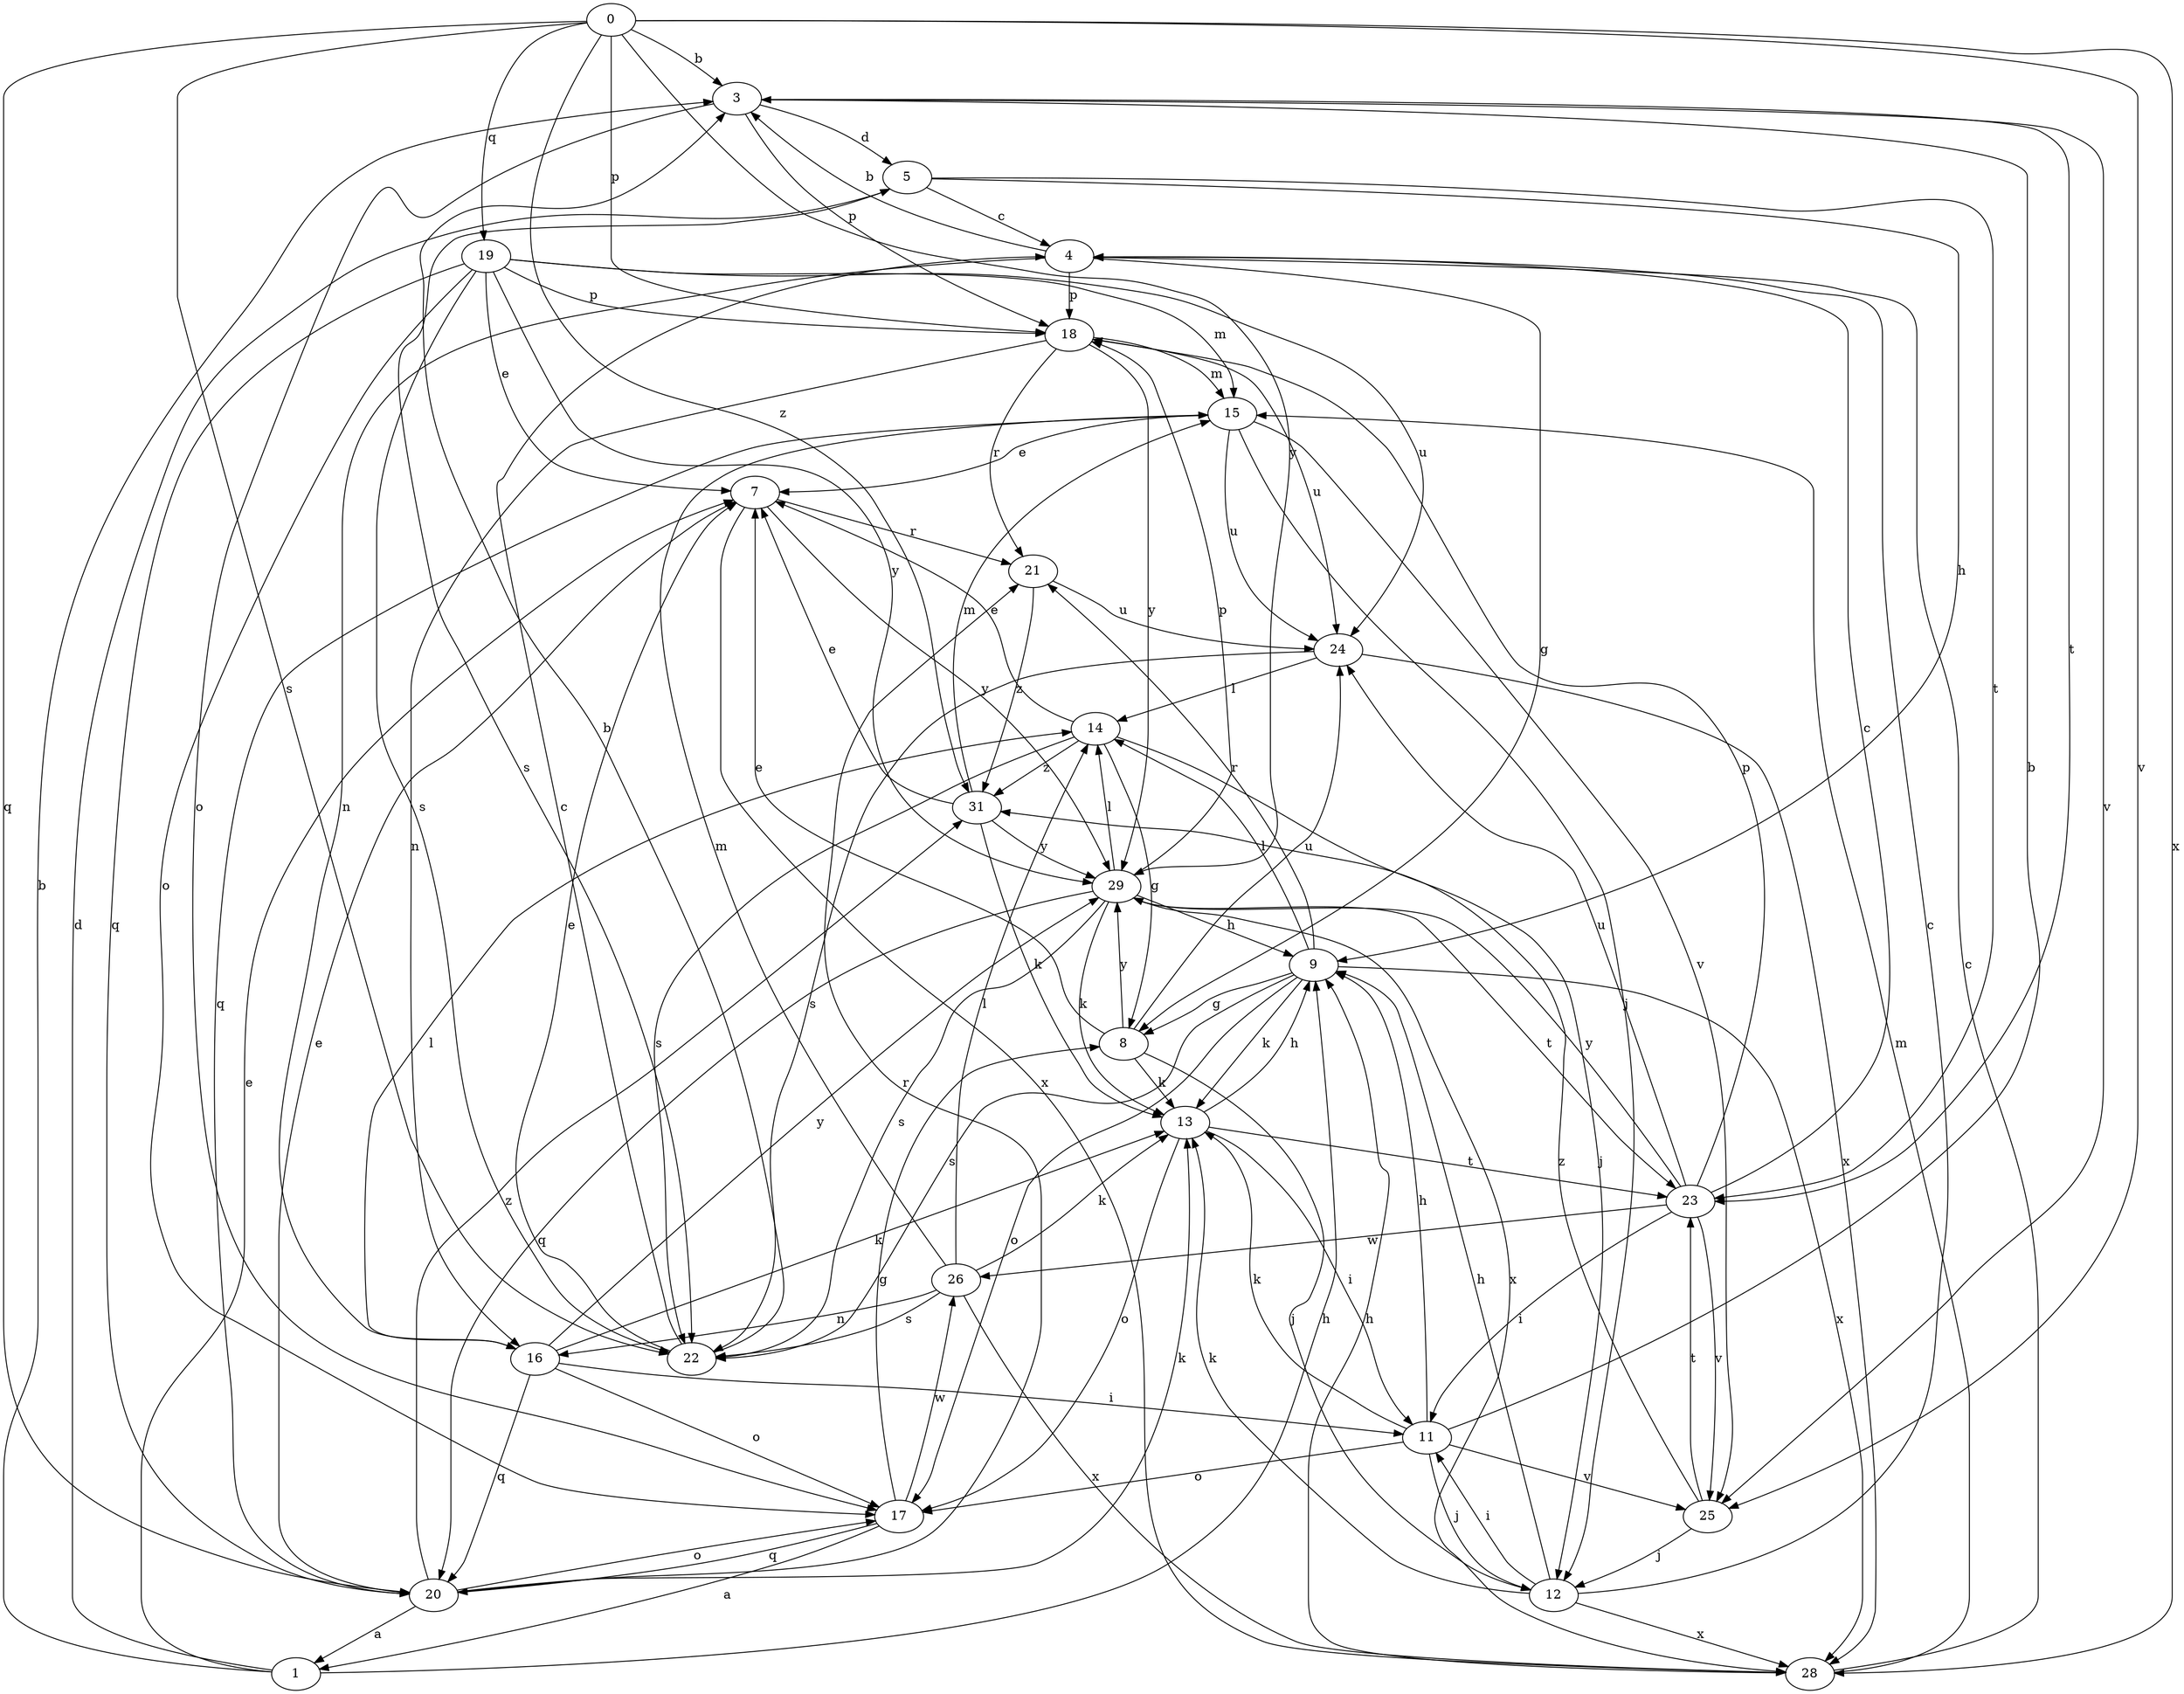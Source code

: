 strict digraph  {
0;
1;
3;
4;
5;
7;
8;
9;
11;
12;
13;
14;
15;
16;
17;
18;
19;
20;
21;
22;
23;
24;
25;
26;
28;
29;
31;
0 -> 3  [label=b];
0 -> 18  [label=p];
0 -> 19  [label=q];
0 -> 20  [label=q];
0 -> 22  [label=s];
0 -> 25  [label=v];
0 -> 28  [label=x];
0 -> 29  [label=y];
0 -> 31  [label=z];
1 -> 3  [label=b];
1 -> 5  [label=d];
1 -> 7  [label=e];
1 -> 9  [label=h];
3 -> 5  [label=d];
3 -> 17  [label=o];
3 -> 18  [label=p];
3 -> 23  [label=t];
3 -> 25  [label=v];
4 -> 3  [label=b];
4 -> 8  [label=g];
4 -> 16  [label=n];
4 -> 18  [label=p];
5 -> 4  [label=c];
5 -> 9  [label=h];
5 -> 22  [label=s];
5 -> 23  [label=t];
7 -> 21  [label=r];
7 -> 28  [label=x];
7 -> 29  [label=y];
8 -> 7  [label=e];
8 -> 12  [label=j];
8 -> 13  [label=k];
8 -> 24  [label=u];
8 -> 29  [label=y];
9 -> 8  [label=g];
9 -> 13  [label=k];
9 -> 14  [label=l];
9 -> 17  [label=o];
9 -> 21  [label=r];
9 -> 22  [label=s];
9 -> 28  [label=x];
11 -> 3  [label=b];
11 -> 9  [label=h];
11 -> 12  [label=j];
11 -> 13  [label=k];
11 -> 17  [label=o];
11 -> 25  [label=v];
12 -> 4  [label=c];
12 -> 9  [label=h];
12 -> 11  [label=i];
12 -> 13  [label=k];
12 -> 28  [label=x];
13 -> 9  [label=h];
13 -> 11  [label=i];
13 -> 17  [label=o];
13 -> 23  [label=t];
14 -> 7  [label=e];
14 -> 8  [label=g];
14 -> 12  [label=j];
14 -> 22  [label=s];
14 -> 31  [label=z];
15 -> 7  [label=e];
15 -> 12  [label=j];
15 -> 20  [label=q];
15 -> 24  [label=u];
15 -> 25  [label=v];
16 -> 11  [label=i];
16 -> 13  [label=k];
16 -> 14  [label=l];
16 -> 17  [label=o];
16 -> 20  [label=q];
16 -> 29  [label=y];
17 -> 1  [label=a];
17 -> 8  [label=g];
17 -> 20  [label=q];
17 -> 26  [label=w];
18 -> 15  [label=m];
18 -> 16  [label=n];
18 -> 21  [label=r];
18 -> 24  [label=u];
18 -> 29  [label=y];
19 -> 7  [label=e];
19 -> 15  [label=m];
19 -> 17  [label=o];
19 -> 18  [label=p];
19 -> 20  [label=q];
19 -> 22  [label=s];
19 -> 24  [label=u];
19 -> 29  [label=y];
20 -> 1  [label=a];
20 -> 7  [label=e];
20 -> 13  [label=k];
20 -> 17  [label=o];
20 -> 21  [label=r];
20 -> 31  [label=z];
21 -> 24  [label=u];
21 -> 31  [label=z];
22 -> 3  [label=b];
22 -> 4  [label=c];
22 -> 7  [label=e];
23 -> 4  [label=c];
23 -> 11  [label=i];
23 -> 18  [label=p];
23 -> 24  [label=u];
23 -> 25  [label=v];
23 -> 26  [label=w];
23 -> 29  [label=y];
24 -> 14  [label=l];
24 -> 22  [label=s];
24 -> 28  [label=x];
25 -> 12  [label=j];
25 -> 23  [label=t];
25 -> 31  [label=z];
26 -> 13  [label=k];
26 -> 14  [label=l];
26 -> 15  [label=m];
26 -> 16  [label=n];
26 -> 22  [label=s];
26 -> 28  [label=x];
28 -> 4  [label=c];
28 -> 9  [label=h];
28 -> 15  [label=m];
29 -> 9  [label=h];
29 -> 13  [label=k];
29 -> 14  [label=l];
29 -> 18  [label=p];
29 -> 20  [label=q];
29 -> 22  [label=s];
29 -> 23  [label=t];
29 -> 28  [label=x];
31 -> 7  [label=e];
31 -> 13  [label=k];
31 -> 15  [label=m];
31 -> 29  [label=y];
}
